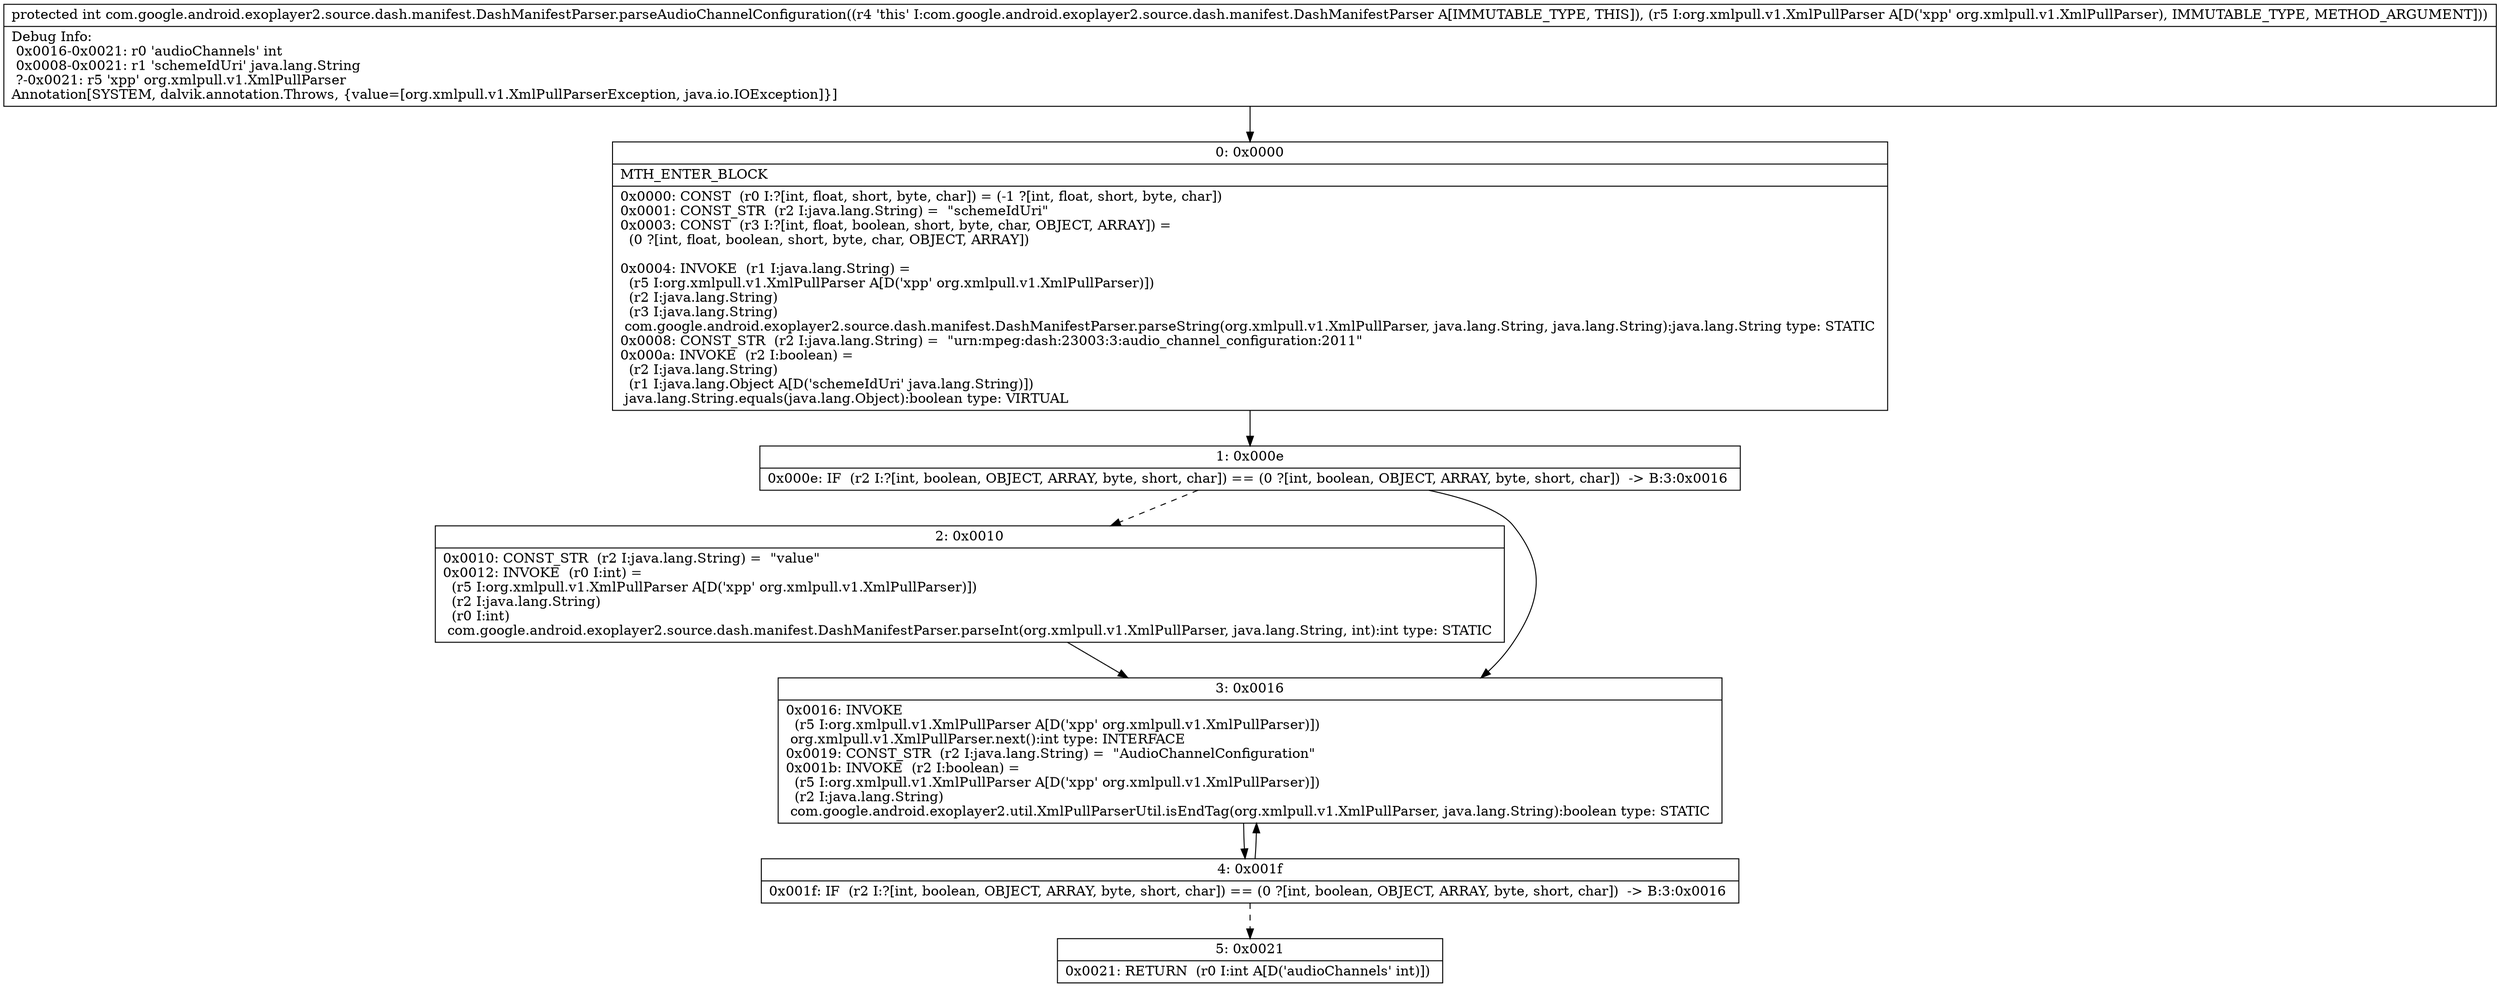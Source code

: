 digraph "CFG forcom.google.android.exoplayer2.source.dash.manifest.DashManifestParser.parseAudioChannelConfiguration(Lorg\/xmlpull\/v1\/XmlPullParser;)I" {
Node_0 [shape=record,label="{0\:\ 0x0000|MTH_ENTER_BLOCK\l|0x0000: CONST  (r0 I:?[int, float, short, byte, char]) = (\-1 ?[int, float, short, byte, char]) \l0x0001: CONST_STR  (r2 I:java.lang.String) =  \"schemeIdUri\" \l0x0003: CONST  (r3 I:?[int, float, boolean, short, byte, char, OBJECT, ARRAY]) = \l  (0 ?[int, float, boolean, short, byte, char, OBJECT, ARRAY])\l \l0x0004: INVOKE  (r1 I:java.lang.String) = \l  (r5 I:org.xmlpull.v1.XmlPullParser A[D('xpp' org.xmlpull.v1.XmlPullParser)])\l  (r2 I:java.lang.String)\l  (r3 I:java.lang.String)\l com.google.android.exoplayer2.source.dash.manifest.DashManifestParser.parseString(org.xmlpull.v1.XmlPullParser, java.lang.String, java.lang.String):java.lang.String type: STATIC \l0x0008: CONST_STR  (r2 I:java.lang.String) =  \"urn:mpeg:dash:23003:3:audio_channel_configuration:2011\" \l0x000a: INVOKE  (r2 I:boolean) = \l  (r2 I:java.lang.String)\l  (r1 I:java.lang.Object A[D('schemeIdUri' java.lang.String)])\l java.lang.String.equals(java.lang.Object):boolean type: VIRTUAL \l}"];
Node_1 [shape=record,label="{1\:\ 0x000e|0x000e: IF  (r2 I:?[int, boolean, OBJECT, ARRAY, byte, short, char]) == (0 ?[int, boolean, OBJECT, ARRAY, byte, short, char])  \-\> B:3:0x0016 \l}"];
Node_2 [shape=record,label="{2\:\ 0x0010|0x0010: CONST_STR  (r2 I:java.lang.String) =  \"value\" \l0x0012: INVOKE  (r0 I:int) = \l  (r5 I:org.xmlpull.v1.XmlPullParser A[D('xpp' org.xmlpull.v1.XmlPullParser)])\l  (r2 I:java.lang.String)\l  (r0 I:int)\l com.google.android.exoplayer2.source.dash.manifest.DashManifestParser.parseInt(org.xmlpull.v1.XmlPullParser, java.lang.String, int):int type: STATIC \l}"];
Node_3 [shape=record,label="{3\:\ 0x0016|0x0016: INVOKE  \l  (r5 I:org.xmlpull.v1.XmlPullParser A[D('xpp' org.xmlpull.v1.XmlPullParser)])\l org.xmlpull.v1.XmlPullParser.next():int type: INTERFACE \l0x0019: CONST_STR  (r2 I:java.lang.String) =  \"AudioChannelConfiguration\" \l0x001b: INVOKE  (r2 I:boolean) = \l  (r5 I:org.xmlpull.v1.XmlPullParser A[D('xpp' org.xmlpull.v1.XmlPullParser)])\l  (r2 I:java.lang.String)\l com.google.android.exoplayer2.util.XmlPullParserUtil.isEndTag(org.xmlpull.v1.XmlPullParser, java.lang.String):boolean type: STATIC \l}"];
Node_4 [shape=record,label="{4\:\ 0x001f|0x001f: IF  (r2 I:?[int, boolean, OBJECT, ARRAY, byte, short, char]) == (0 ?[int, boolean, OBJECT, ARRAY, byte, short, char])  \-\> B:3:0x0016 \l}"];
Node_5 [shape=record,label="{5\:\ 0x0021|0x0021: RETURN  (r0 I:int A[D('audioChannels' int)]) \l}"];
MethodNode[shape=record,label="{protected int com.google.android.exoplayer2.source.dash.manifest.DashManifestParser.parseAudioChannelConfiguration((r4 'this' I:com.google.android.exoplayer2.source.dash.manifest.DashManifestParser A[IMMUTABLE_TYPE, THIS]), (r5 I:org.xmlpull.v1.XmlPullParser A[D('xpp' org.xmlpull.v1.XmlPullParser), IMMUTABLE_TYPE, METHOD_ARGUMENT]))  | Debug Info:\l  0x0016\-0x0021: r0 'audioChannels' int\l  0x0008\-0x0021: r1 'schemeIdUri' java.lang.String\l  ?\-0x0021: r5 'xpp' org.xmlpull.v1.XmlPullParser\lAnnotation[SYSTEM, dalvik.annotation.Throws, \{value=[org.xmlpull.v1.XmlPullParserException, java.io.IOException]\}]\l}"];
MethodNode -> Node_0;
Node_0 -> Node_1;
Node_1 -> Node_2[style=dashed];
Node_1 -> Node_3;
Node_2 -> Node_3;
Node_3 -> Node_4;
Node_4 -> Node_3;
Node_4 -> Node_5[style=dashed];
}

